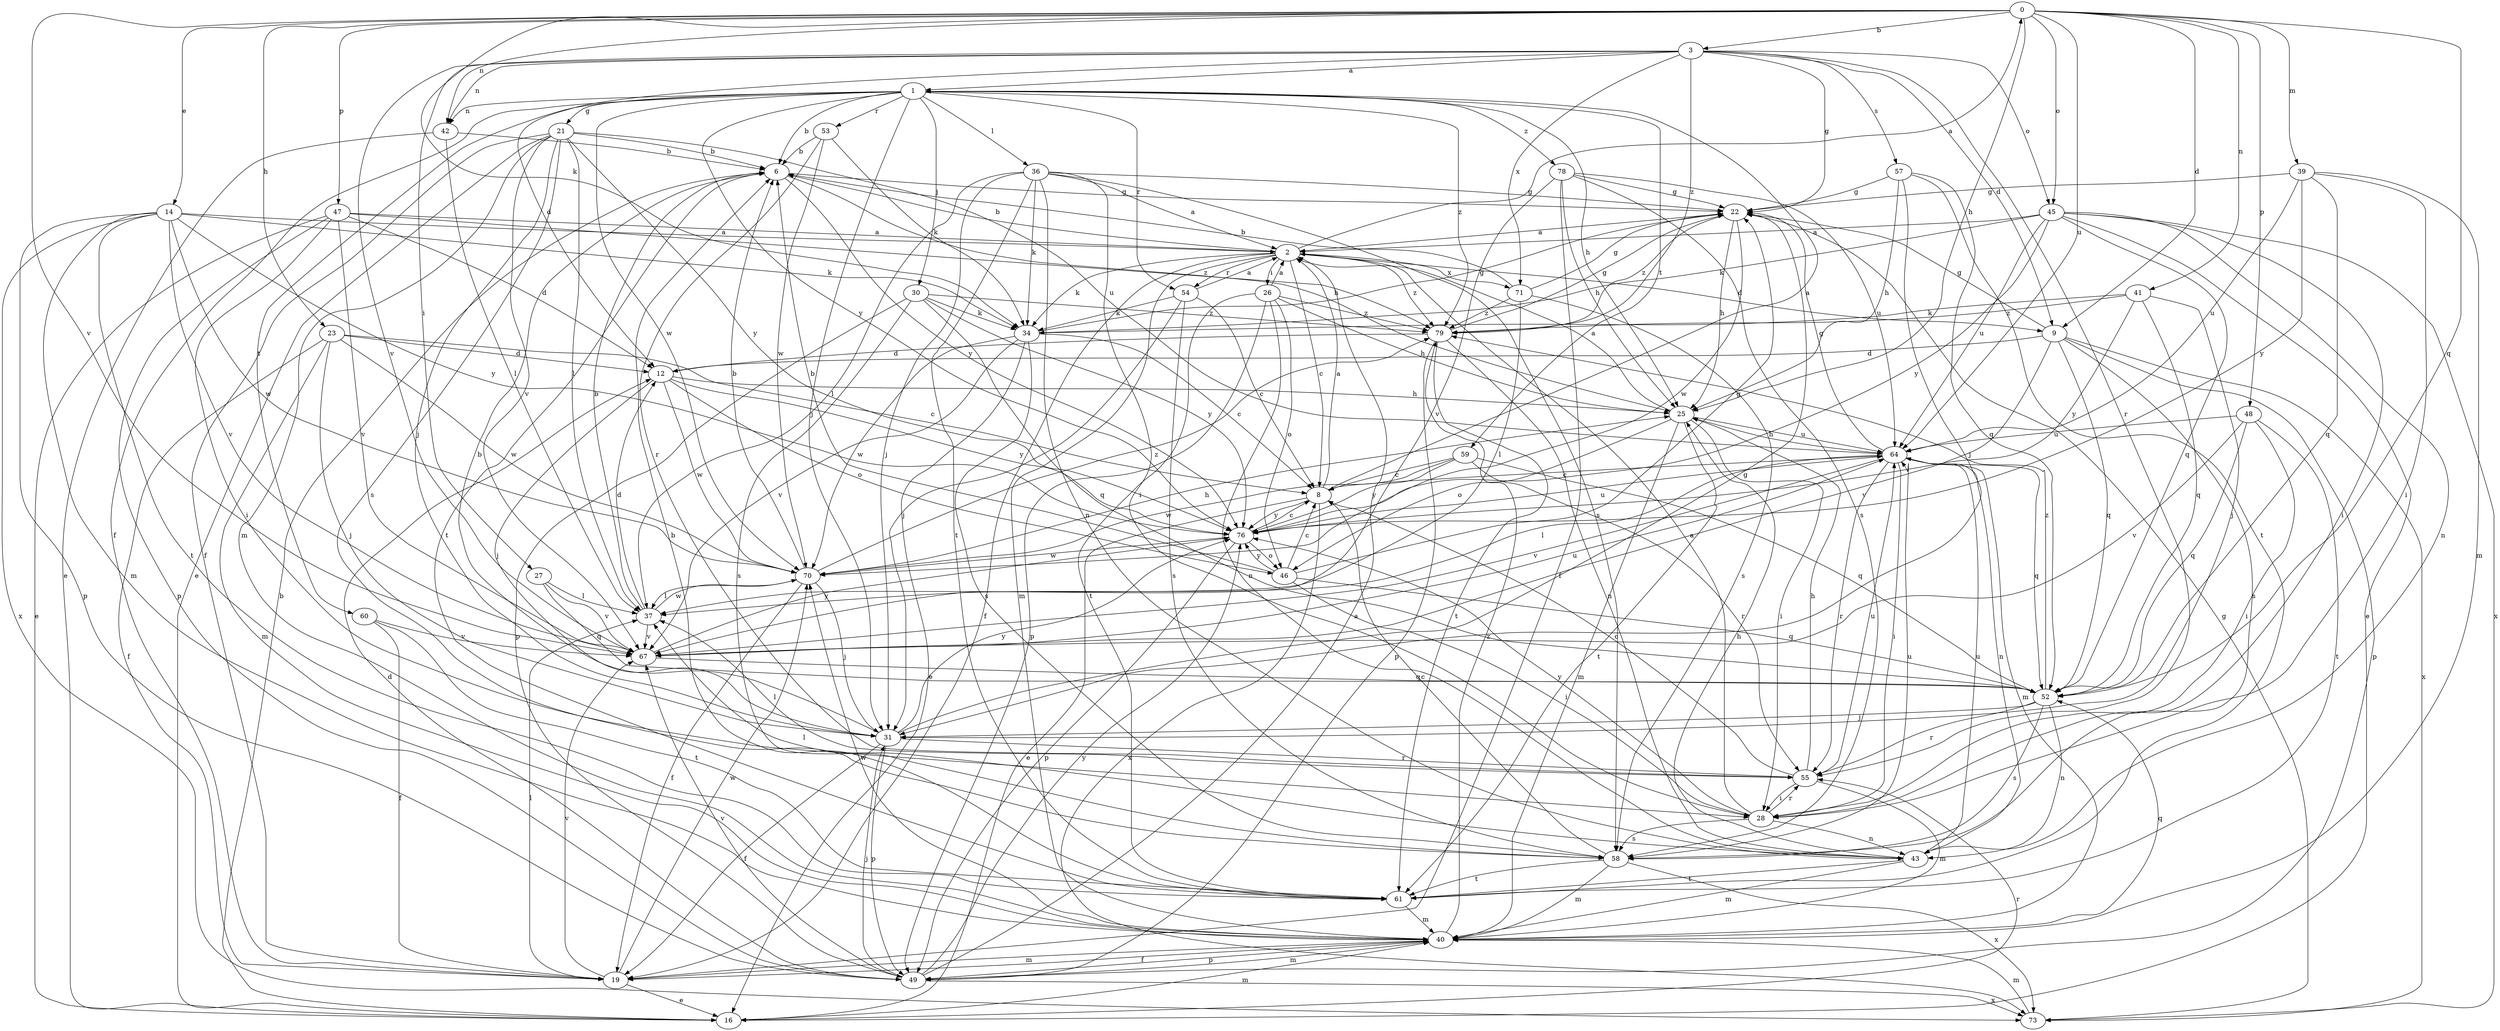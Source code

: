 strict digraph  {
0;
1;
2;
3;
6;
8;
9;
12;
14;
16;
19;
21;
22;
23;
25;
26;
27;
28;
30;
31;
34;
36;
37;
39;
40;
41;
42;
43;
45;
46;
47;
48;
49;
52;
53;
54;
55;
57;
58;
59;
60;
61;
64;
67;
70;
71;
73;
76;
78;
79;
0 -> 3  [label=b];
0 -> 9  [label=d];
0 -> 14  [label=e];
0 -> 23  [label=h];
0 -> 25  [label=h];
0 -> 34  [label=k];
0 -> 39  [label=m];
0 -> 41  [label=n];
0 -> 42  [label=n];
0 -> 45  [label=o];
0 -> 47  [label=p];
0 -> 48  [label=p];
0 -> 52  [label=q];
0 -> 64  [label=u];
0 -> 67  [label=v];
1 -> 6  [label=b];
1 -> 19  [label=f];
1 -> 21  [label=g];
1 -> 25  [label=h];
1 -> 30  [label=j];
1 -> 31  [label=j];
1 -> 36  [label=l];
1 -> 42  [label=n];
1 -> 53  [label=r];
1 -> 54  [label=r];
1 -> 59  [label=t];
1 -> 60  [label=t];
1 -> 70  [label=w];
1 -> 76  [label=y];
1 -> 78  [label=z];
1 -> 79  [label=z];
2 -> 0  [label=a];
2 -> 6  [label=b];
2 -> 8  [label=c];
2 -> 9  [label=d];
2 -> 19  [label=f];
2 -> 26  [label=i];
2 -> 34  [label=k];
2 -> 40  [label=m];
2 -> 54  [label=r];
2 -> 71  [label=x];
2 -> 79  [label=z];
3 -> 1  [label=a];
3 -> 9  [label=d];
3 -> 12  [label=d];
3 -> 22  [label=g];
3 -> 27  [label=i];
3 -> 42  [label=n];
3 -> 45  [label=o];
3 -> 55  [label=r];
3 -> 57  [label=s];
3 -> 67  [label=v];
3 -> 71  [label=x];
3 -> 79  [label=z];
6 -> 22  [label=g];
6 -> 25  [label=h];
6 -> 61  [label=t];
6 -> 76  [label=y];
8 -> 1  [label=a];
8 -> 2  [label=a];
8 -> 16  [label=e];
8 -> 73  [label=x];
8 -> 76  [label=y];
9 -> 12  [label=d];
9 -> 22  [label=g];
9 -> 49  [label=p];
9 -> 52  [label=q];
9 -> 58  [label=s];
9 -> 67  [label=v];
9 -> 73  [label=x];
12 -> 25  [label=h];
12 -> 31  [label=j];
12 -> 46  [label=o];
12 -> 70  [label=w];
12 -> 76  [label=y];
14 -> 2  [label=a];
14 -> 34  [label=k];
14 -> 40  [label=m];
14 -> 49  [label=p];
14 -> 61  [label=t];
14 -> 67  [label=v];
14 -> 70  [label=w];
14 -> 73  [label=x];
14 -> 76  [label=y];
16 -> 6  [label=b];
16 -> 40  [label=m];
16 -> 55  [label=r];
19 -> 16  [label=e];
19 -> 37  [label=l];
19 -> 40  [label=m];
19 -> 67  [label=v];
19 -> 70  [label=w];
21 -> 6  [label=b];
21 -> 16  [label=e];
21 -> 19  [label=f];
21 -> 31  [label=j];
21 -> 37  [label=l];
21 -> 40  [label=m];
21 -> 58  [label=s];
21 -> 64  [label=u];
21 -> 67  [label=v];
21 -> 76  [label=y];
22 -> 2  [label=a];
22 -> 25  [label=h];
22 -> 70  [label=w];
22 -> 79  [label=z];
23 -> 8  [label=c];
23 -> 12  [label=d];
23 -> 19  [label=f];
23 -> 31  [label=j];
23 -> 40  [label=m];
23 -> 70  [label=w];
25 -> 2  [label=a];
25 -> 28  [label=i];
25 -> 40  [label=m];
25 -> 46  [label=o];
25 -> 61  [label=t];
25 -> 64  [label=u];
26 -> 2  [label=a];
26 -> 25  [label=h];
26 -> 43  [label=n];
26 -> 46  [label=o];
26 -> 49  [label=p];
26 -> 61  [label=t];
26 -> 79  [label=z];
27 -> 37  [label=l];
27 -> 52  [label=q];
27 -> 67  [label=v];
28 -> 2  [label=a];
28 -> 43  [label=n];
28 -> 55  [label=r];
28 -> 58  [label=s];
28 -> 76  [label=y];
30 -> 34  [label=k];
30 -> 49  [label=p];
30 -> 52  [label=q];
30 -> 58  [label=s];
30 -> 76  [label=y];
30 -> 79  [label=z];
31 -> 6  [label=b];
31 -> 19  [label=f];
31 -> 22  [label=g];
31 -> 49  [label=p];
31 -> 55  [label=r];
31 -> 76  [label=y];
34 -> 8  [label=c];
34 -> 16  [label=e];
34 -> 22  [label=g];
34 -> 58  [label=s];
34 -> 67  [label=v];
34 -> 70  [label=w];
36 -> 2  [label=a];
36 -> 22  [label=g];
36 -> 28  [label=i];
36 -> 31  [label=j];
36 -> 34  [label=k];
36 -> 37  [label=l];
36 -> 43  [label=n];
36 -> 58  [label=s];
36 -> 61  [label=t];
37 -> 6  [label=b];
37 -> 12  [label=d];
37 -> 67  [label=v];
37 -> 70  [label=w];
39 -> 22  [label=g];
39 -> 28  [label=i];
39 -> 40  [label=m];
39 -> 52  [label=q];
39 -> 64  [label=u];
39 -> 76  [label=y];
40 -> 19  [label=f];
40 -> 49  [label=p];
40 -> 52  [label=q];
40 -> 70  [label=w];
40 -> 79  [label=z];
41 -> 31  [label=j];
41 -> 34  [label=k];
41 -> 52  [label=q];
41 -> 76  [label=y];
41 -> 79  [label=z];
42 -> 6  [label=b];
42 -> 16  [label=e];
42 -> 37  [label=l];
43 -> 25  [label=h];
43 -> 37  [label=l];
43 -> 40  [label=m];
43 -> 61  [label=t];
43 -> 64  [label=u];
45 -> 2  [label=a];
45 -> 16  [label=e];
45 -> 28  [label=i];
45 -> 34  [label=k];
45 -> 43  [label=n];
45 -> 52  [label=q];
45 -> 64  [label=u];
45 -> 73  [label=x];
45 -> 76  [label=y];
46 -> 6  [label=b];
46 -> 8  [label=c];
46 -> 22  [label=g];
46 -> 28  [label=i];
46 -> 52  [label=q];
46 -> 76  [label=y];
47 -> 2  [label=a];
47 -> 12  [label=d];
47 -> 16  [label=e];
47 -> 28  [label=i];
47 -> 49  [label=p];
47 -> 67  [label=v];
47 -> 79  [label=z];
48 -> 28  [label=i];
48 -> 52  [label=q];
48 -> 61  [label=t];
48 -> 64  [label=u];
48 -> 67  [label=v];
49 -> 2  [label=a];
49 -> 12  [label=d];
49 -> 31  [label=j];
49 -> 40  [label=m];
49 -> 67  [label=v];
49 -> 73  [label=x];
49 -> 76  [label=y];
52 -> 31  [label=j];
52 -> 43  [label=n];
52 -> 55  [label=r];
52 -> 58  [label=s];
52 -> 79  [label=z];
53 -> 6  [label=b];
53 -> 34  [label=k];
53 -> 55  [label=r];
53 -> 70  [label=w];
54 -> 2  [label=a];
54 -> 8  [label=c];
54 -> 31  [label=j];
54 -> 34  [label=k];
54 -> 58  [label=s];
55 -> 8  [label=c];
55 -> 25  [label=h];
55 -> 28  [label=i];
55 -> 37  [label=l];
55 -> 40  [label=m];
55 -> 64  [label=u];
57 -> 22  [label=g];
57 -> 25  [label=h];
57 -> 31  [label=j];
57 -> 52  [label=q];
57 -> 61  [label=t];
58 -> 8  [label=c];
58 -> 40  [label=m];
58 -> 61  [label=t];
58 -> 64  [label=u];
58 -> 73  [label=x];
59 -> 8  [label=c];
59 -> 52  [label=q];
59 -> 55  [label=r];
59 -> 70  [label=w];
59 -> 76  [label=y];
60 -> 19  [label=f];
60 -> 61  [label=t];
60 -> 67  [label=v];
61 -> 6  [label=b];
61 -> 40  [label=m];
64 -> 8  [label=c];
64 -> 22  [label=g];
64 -> 25  [label=h];
64 -> 28  [label=i];
64 -> 37  [label=l];
64 -> 40  [label=m];
64 -> 43  [label=n];
64 -> 52  [label=q];
64 -> 55  [label=r];
64 -> 67  [label=v];
67 -> 52  [label=q];
67 -> 64  [label=u];
67 -> 76  [label=y];
70 -> 6  [label=b];
70 -> 19  [label=f];
70 -> 25  [label=h];
70 -> 31  [label=j];
70 -> 37  [label=l];
70 -> 79  [label=z];
71 -> 6  [label=b];
71 -> 22  [label=g];
71 -> 37  [label=l];
71 -> 58  [label=s];
71 -> 79  [label=z];
73 -> 22  [label=g];
73 -> 40  [label=m];
76 -> 8  [label=c];
76 -> 46  [label=o];
76 -> 49  [label=p];
76 -> 64  [label=u];
76 -> 70  [label=w];
78 -> 19  [label=f];
78 -> 22  [label=g];
78 -> 25  [label=h];
78 -> 58  [label=s];
78 -> 64  [label=u];
78 -> 67  [label=v];
79 -> 12  [label=d];
79 -> 22  [label=g];
79 -> 43  [label=n];
79 -> 49  [label=p];
79 -> 61  [label=t];
}
